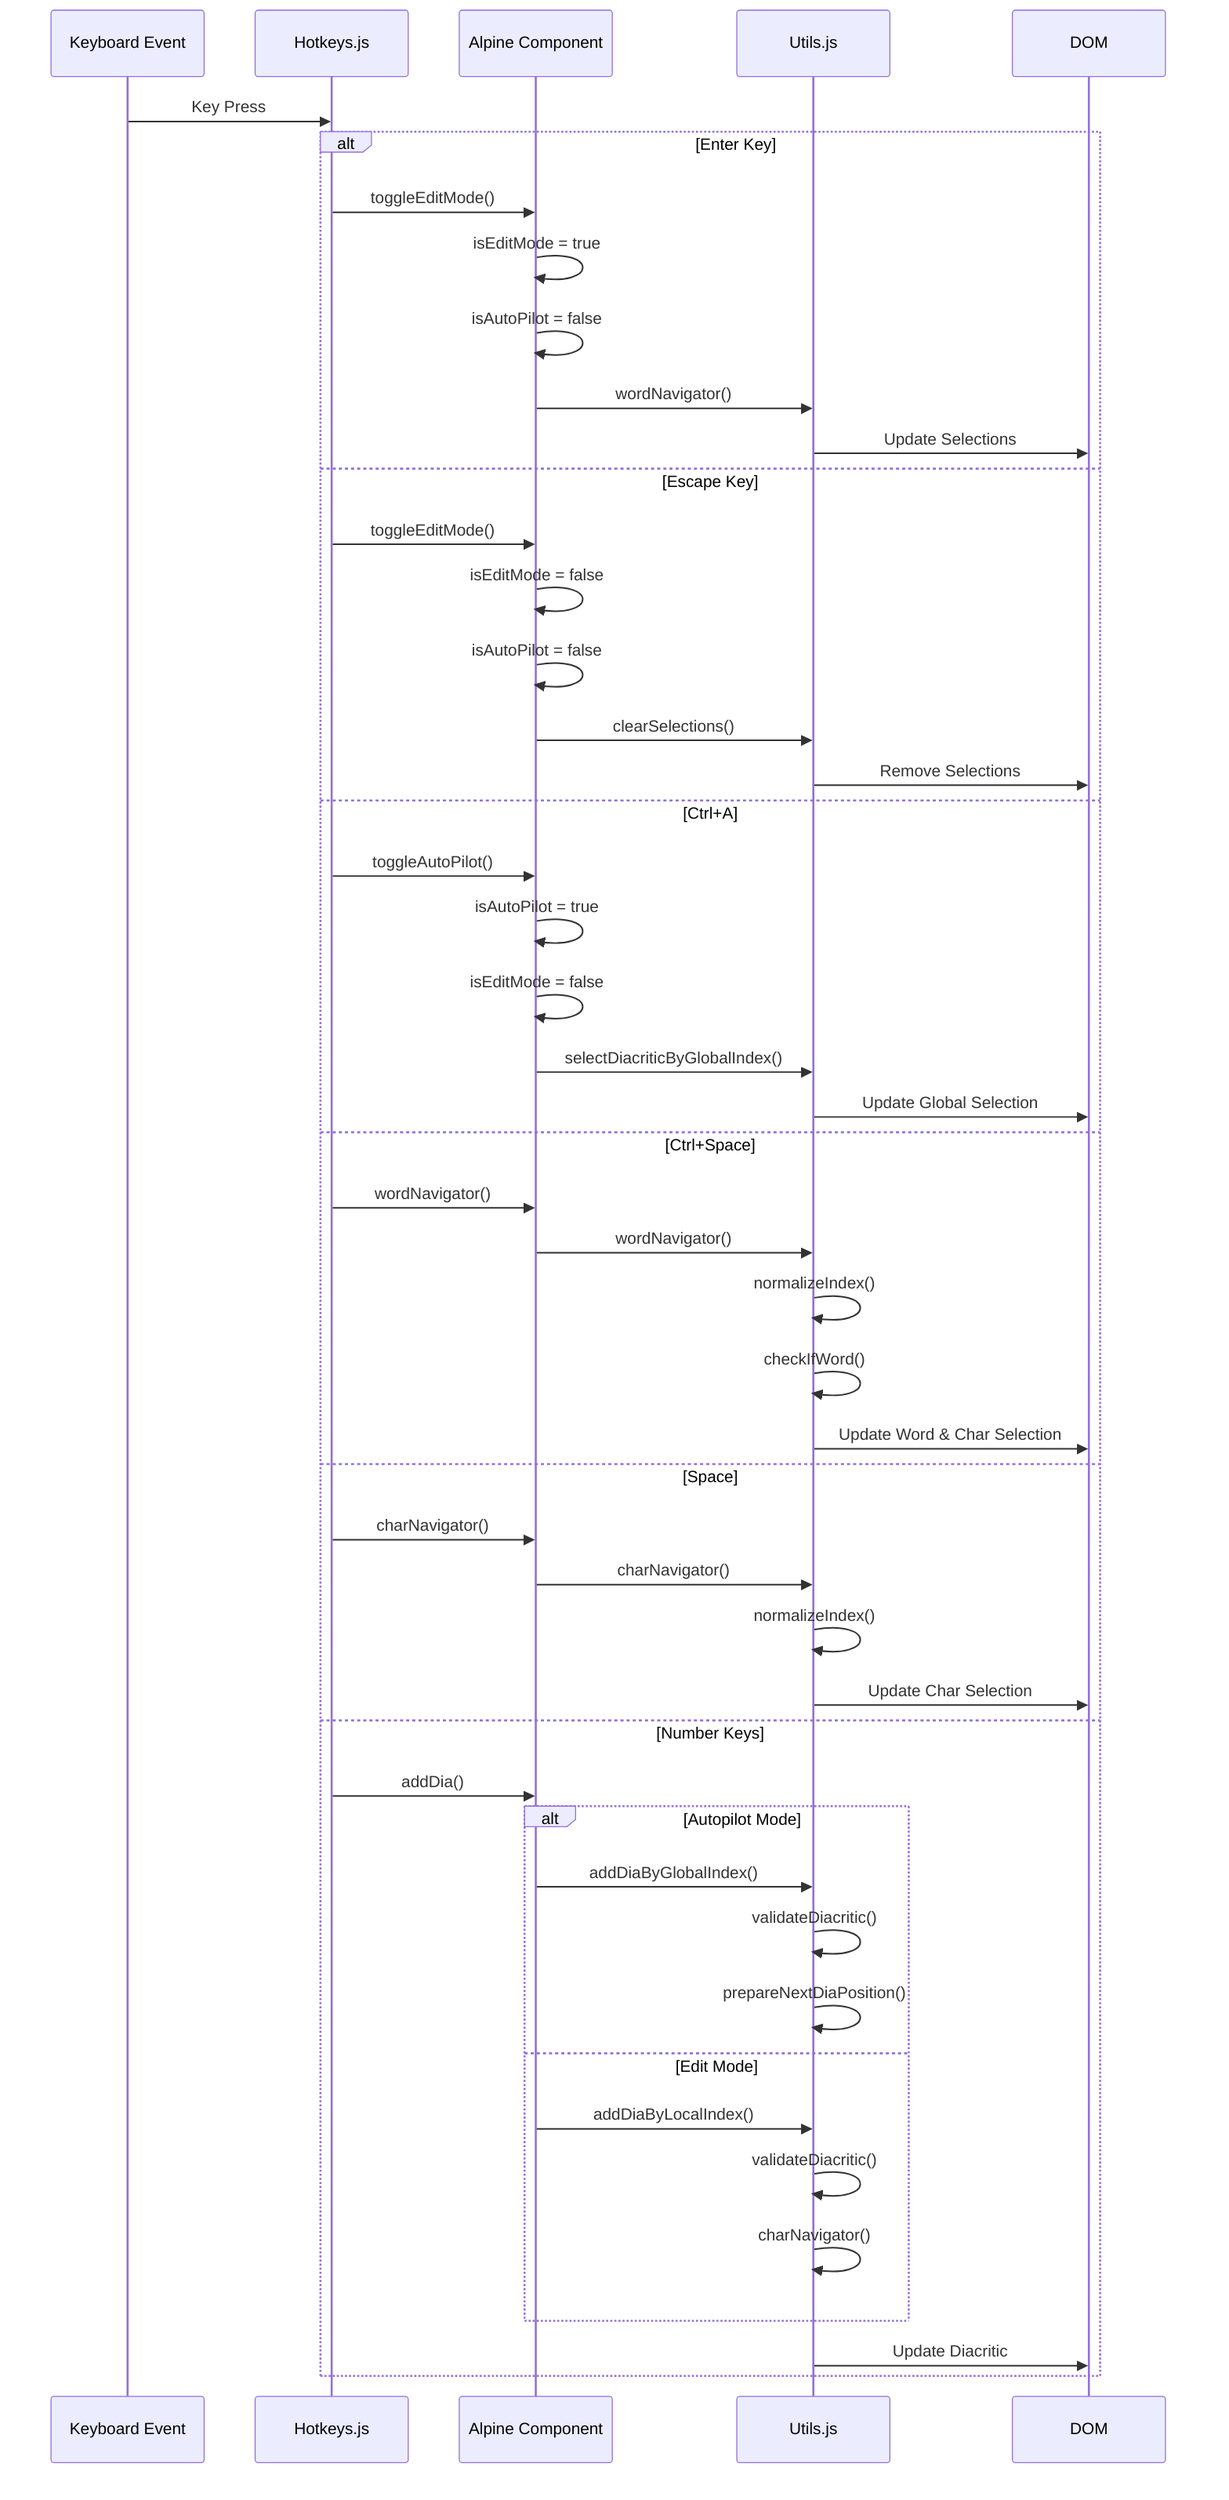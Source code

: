 sequenceDiagram
    participant KB as Keyboard Event
    participant HK as Hotkeys.js
    participant AP as Alpine Component
    participant UT as Utils.js
    participant DOM as DOM
    
    KB->>HK: Key Press
    
    alt Enter Key
        HK->>AP: toggleEditMode()
        AP->>AP: isEditMode = true
        AP->>AP: isAutoPilot = false
        AP->>UT: wordNavigator()
        UT->>DOM: Update Selections
    else Escape Key
        HK->>AP: toggleEditMode()
        AP->>AP: isEditMode = false
        AP->>AP: isAutoPilot = false
        AP->>UT: clearSelections()
        UT->>DOM: Remove Selections
    else Ctrl+A
        HK->>AP: toggleAutoPilot()
        AP->>AP: isAutoPilot = true
        AP->>AP: isEditMode = false
        AP->>UT: selectDiacriticByGlobalIndex()
        UT->>DOM: Update Global Selection
    else Ctrl+Space
        HK->>AP: wordNavigator()
        AP->>UT: wordNavigator()
        UT->>UT: normalizeIndex()
        UT->>UT: checkIfWord()
        UT->>DOM: Update Word & Char Selection
    else Space
        HK->>AP: charNavigator()
        AP->>UT: charNavigator()
        UT->>UT: normalizeIndex()
        UT->>DOM: Update Char Selection
    else Number Keys
        HK->>AP: addDia()
        alt Autopilot Mode
            AP->>UT: addDiaByGlobalIndex()
            UT->>UT: validateDiacritic()
            UT->>UT: prepareNextDiaPosition()
        else Edit Mode
            AP->>UT: addDiaByLocalIndex()
            UT->>UT: validateDiacritic()
            UT->>UT: charNavigator()
        end
        UT->>DOM: Update Diacritic
    end